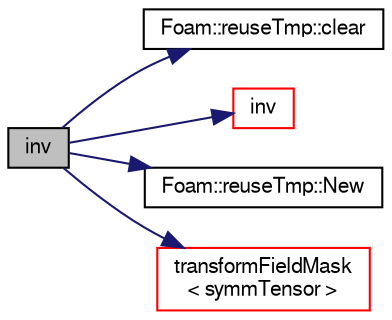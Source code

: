 digraph "inv"
{
  bgcolor="transparent";
  edge [fontname="FreeSans",fontsize="10",labelfontname="FreeSans",labelfontsize="10"];
  node [fontname="FreeSans",fontsize="10",shape=record];
  rankdir="LR";
  Node67839 [label="inv",height=0.2,width=0.4,color="black", fillcolor="grey75", style="filled", fontcolor="black"];
  Node67839 -> Node67840 [color="midnightblue",fontsize="10",style="solid",fontname="FreeSans"];
  Node67840 [label="Foam::reuseTmp::clear",height=0.2,width=0.4,color="black",URL="$a26478.html#a8ca867fc602373164df237bfc74061d3"];
  Node67839 -> Node67841 [color="midnightblue",fontsize="10",style="solid",fontname="FreeSans"];
  Node67841 [label="inv",height=0.2,width=0.4,color="red",URL="$a21124.html#ac51979edadae5b8ade119dd30b88e381"];
  Node67839 -> Node67845 [color="midnightblue",fontsize="10",style="solid",fontname="FreeSans"];
  Node67845 [label="Foam::reuseTmp::New",height=0.2,width=0.4,color="black",URL="$a26478.html#a9776d70803cae65094c1c967216fed43"];
  Node67839 -> Node67846 [color="midnightblue",fontsize="10",style="solid",fontname="FreeSans"];
  Node67846 [label="transformFieldMask\l\< symmTensor \>",height=0.2,width=0.4,color="red",URL="$a21124.html#a7884742c6960329a351e831cbe152e04"];
}
